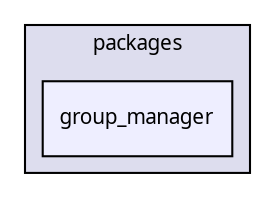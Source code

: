 digraph "packages/permit/packages/group_manager/" {
  compound=true
  node [ fontsize="10", fontname="FreeSans.ttf"];
  edge [ labelfontsize="10", labelfontname="FreeSans.ttf"];
  subgraph clusterdir_ba817ab0780f95827f843ef49f61c250 {
    graph [ bgcolor="#ddddee", pencolor="black", label="packages" fontname="FreeSans.ttf", fontsize="10", URL="dir_ba817ab0780f95827f843ef49f61c250.html"]
  dir_3d9c09407b655aaa679e14abc01d6ed5 [shape=box, label="group_manager", style="filled", fillcolor="#eeeeff", pencolor="black", URL="dir_3d9c09407b655aaa679e14abc01d6ed5.html"];
  }
}
